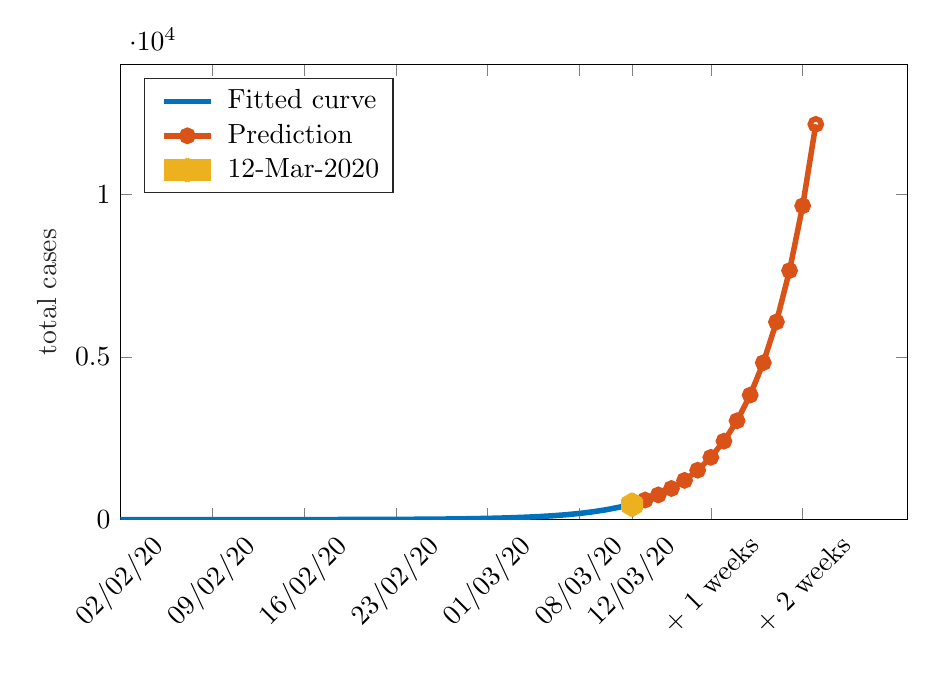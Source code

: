 % This file was created by matlab2tikz.
%
\definecolor{mycolor1}{rgb}{0.0,0.447,0.741}%
\definecolor{mycolor2}{rgb}{0.85,0.325,0.098}%
\definecolor{mycolor3}{rgb}{0.929,0.694,0.125}%
%
\begin{tikzpicture}

\begin{axis}[%
width=10cm,
height=5.781cm,
at={(0cm,0cm)},
scale only axis,
xmin=0,
xmax=60,
xtick={0,7,14,21,28,35,39,45,52},
xticklabels={{02/02/20},{09/02/20},{16/02/20},{23/02/20},{01/03/20},{08/03/20},{12/03/20},{+ 1 weeks},{+ 2 weeks}},
xticklabel style={rotate=45},
ymin=0,
ymax=14000,
ylabel style={font=\color{white!15!black}},
ylabel={total cases},
axis background/.style={fill=white},
legend style={at={(0.03,0.97)}, anchor=north west, legend cell align=left, align=left, draw=white!15!black}
]
\addplot [color=mycolor1, line width=2.0pt]
  table[row sep=crcr]{%
0	0.058\\
1	0.074\\
2	0.093\\
3	0.117\\
4	0.147\\
5	0.186\\
6	0.234\\
7	0.295\\
8	0.371\\
9	0.468\\
10	0.589\\
11	0.742\\
12	0.935\\
13	1.178\\
14	1.485\\
15	1.871\\
16	2.357\\
17	2.969\\
18	3.741\\
19	4.714\\
20	5.939\\
21	7.482\\
22	9.427\\
23	11.877\\
24	14.964\\
25	18.853\\
26	23.753\\
27	29.926\\
28	37.705\\
29	47.504\\
30	59.851\\
31	75.407\\
32	95.006\\
33	119.698\\
34	150.809\\
35	190.005\\
36	239.389\\
37	301.608\\
38	379.999\\
39	478.764\\
};
\addlegendentry{Fitted curve}

\addplot [color=mycolor2, line width=2.0pt, mark=o, mark options={solid, mycolor2}]
  table[row sep=crcr]{%
39	479\\
40	603\\
41	760\\
42	957\\
43	1206\\
44	1520\\
45	1915\\
46	2413\\
47	3040\\
48	3830\\
49	4825\\
50	6079\\
51	7659\\
52	9650\\
53	12158\\
};
\addlegendentry{Prediction}

\addplot [color=mycolor3, line width=8.0pt, draw=none, mark=asterisk, mark options={solid, mycolor3}]
  table[row sep=crcr]{%
39	458\\
};
\addlegendentry{12-Mar-2020}

\end{axis}
\end{tikzpicture}%